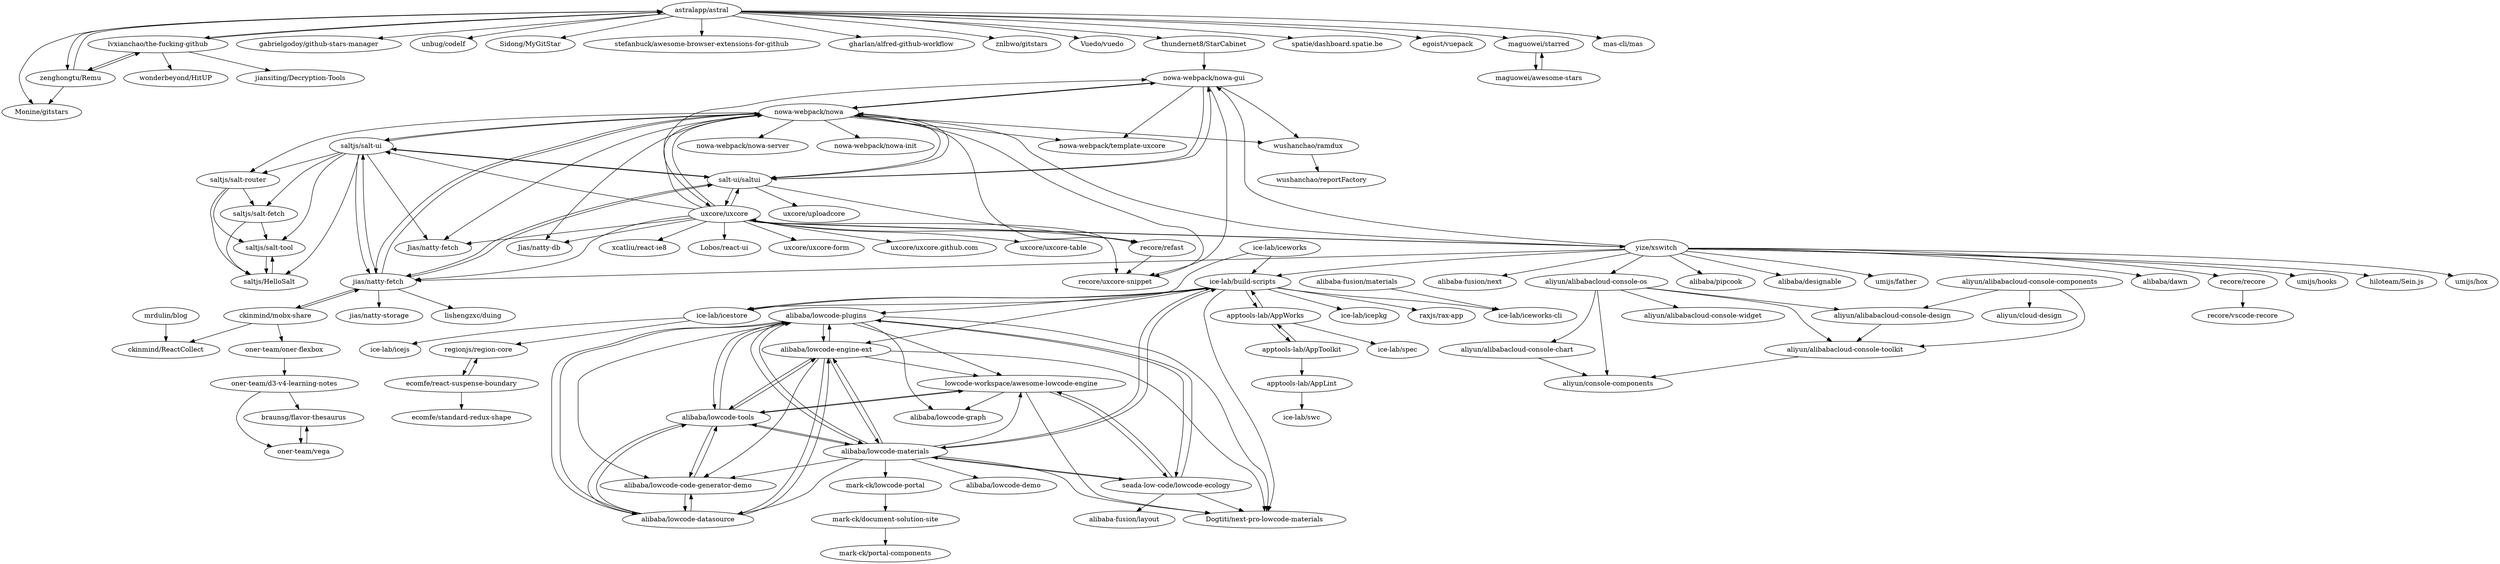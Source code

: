 digraph G {
"astralapp/astral" -> "lvxianchao/the-fucking-github"
"astralapp/astral" -> "zenghongtu/Remu"
"astralapp/astral" -> "gabrielgodoy/github-stars-manager"
"astralapp/astral" -> "unbug/codelf" ["e"=1]
"astralapp/astral" -> "Sidong/MyGitStar"
"astralapp/astral" -> "Monine/gitstars"
"astralapp/astral" -> "stefanbuck/awesome-browser-extensions-for-github" ["e"=1]
"astralapp/astral" -> "gharlan/alfred-github-workflow" ["e"=1]
"astralapp/astral" -> "znlbwo/gitstars"
"astralapp/astral" -> "Vuedo/vuedo" ["e"=1]
"astralapp/astral" -> "thundernet8/StarCabinet"
"astralapp/astral" -> "spatie/dashboard.spatie.be" ["e"=1]
"astralapp/astral" -> "egoist/vuepack" ["e"=1]
"astralapp/astral" -> "maguowei/starred"
"astralapp/astral" -> "mas-cli/mas" ["e"=1]
"saltjs/salt-ui" -> "nowa-webpack/nowa"
"saltjs/salt-ui" -> "saltjs/salt-fetch"
"saltjs/salt-ui" -> "saltjs/salt-router"
"saltjs/salt-ui" -> "saltjs/salt-tool"
"saltjs/salt-ui" -> "salt-ui/saltui"
"saltjs/salt-ui" -> "saltjs/HelloSalt"
"saltjs/salt-ui" -> "jias/natty-fetch"
"saltjs/salt-ui" -> "Jias/natty-fetch"
"aliyun/alibabacloud-console-components" -> "aliyun/alibabacloud-console-design"
"aliyun/alibabacloud-console-components" -> "aliyun/alibabacloud-console-toolkit"
"aliyun/alibabacloud-console-components" -> "aliyun/cloud-design" ["e"=1]
"ice-lab/iceworks" -> "ice-lab/build-scripts"
"ice-lab/iceworks" -> "ice-lab/icestore"
"ckinmind/mobx-share" -> "jias/natty-fetch"
"ckinmind/mobx-share" -> "ckinmind/ReactCollect"
"ckinmind/mobx-share" -> "oner-team/oner-flexbox"
"maguowei/starred" -> "maguowei/awesome-stars"
"maguowei/awesome-stars" -> "maguowei/starred"
"alibaba/lowcode-plugins" -> "alibaba/lowcode-engine-ext"
"alibaba/lowcode-plugins" -> "alibaba/lowcode-materials"
"alibaba/lowcode-plugins" -> "alibaba/lowcode-tools"
"alibaba/lowcode-plugins" -> "alibaba/lowcode-datasource"
"alibaba/lowcode-plugins" -> "alibaba/lowcode-code-generator-demo"
"alibaba/lowcode-plugins" -> "Dogtiti/next-pro-lowcode-materials"
"alibaba/lowcode-plugins" -> "lowcode-workspace/awesome-lowcode-engine"
"alibaba/lowcode-plugins" -> "seada-low-code/lowcode-ecology"
"alibaba/lowcode-plugins" -> "alibaba/lowcode-graph"
"uxcore/uxcore" -> "nowa-webpack/nowa"
"uxcore/uxcore" -> "salt-ui/saltui"
"uxcore/uxcore" -> "recore/refast"
"uxcore/uxcore" -> "saltjs/salt-ui"
"uxcore/uxcore" -> "jias/natty-fetch"
"uxcore/uxcore" -> "nowa-webpack/nowa-gui"
"uxcore/uxcore" -> "uxcore/uxcore-table"
"uxcore/uxcore" -> "Jias/natty-fetch"
"uxcore/uxcore" -> "Jias/natty-db"
"uxcore/uxcore" -> "yize/xswitch"
"uxcore/uxcore" -> "xcatliu/react-ie8" ["e"=1]
"uxcore/uxcore" -> "Lobos/react-ui" ["e"=1]
"uxcore/uxcore" -> "recore/uxcore-snippet"
"uxcore/uxcore" -> "uxcore/uxcore-form"
"uxcore/uxcore" -> "uxcore/uxcore.github.com"
"mrdulin/blog" -> "ckinmind/ReactCollect"
"yize/xswitch" -> "nowa-webpack/nowa"
"yize/xswitch" -> "umijs/father" ["e"=1]
"yize/xswitch" -> "uxcore/uxcore"
"yize/xswitch" -> "ice-lab/build-scripts"
"yize/xswitch" -> "aliyun/alibabacloud-console-os"
"yize/xswitch" -> "alibaba/dawn" ["e"=1]
"yize/xswitch" -> "recore/recore"
"yize/xswitch" -> "umijs/hooks" ["e"=1]
"yize/xswitch" -> "hiloteam/Sein.js" ["e"=1]
"yize/xswitch" -> "umijs/hox" ["e"=1]
"yize/xswitch" -> "jias/natty-fetch"
"yize/xswitch" -> "nowa-webpack/nowa-gui"
"yize/xswitch" -> "alibaba-fusion/next" ["e"=1]
"yize/xswitch" -> "alibaba/pipcook" ["e"=1]
"yize/xswitch" -> "alibaba/designable" ["e"=1]
"lvxianchao/the-fucking-github" -> "zenghongtu/Remu"
"lvxianchao/the-fucking-github" -> "astralapp/astral"
"lvxianchao/the-fucking-github" -> "wonderbeyond/HitUP"
"lvxianchao/the-fucking-github" -> "jiansiting/Decryption-Tools" ["e"=1]
"apptools-lab/AppToolkit" -> "apptools-lab/AppWorks"
"apptools-lab/AppToolkit" -> "apptools-lab/AppLint"
"ice-lab/icestore" -> "ice-lab/build-scripts"
"ice-lab/icestore" -> "ice-lab/icejs"
"ice-lab/icestore" -> "regionjs/region-core"
"apptools-lab/AppWorks" -> "apptools-lab/AppToolkit"
"apptools-lab/AppWorks" -> "ice-lab/build-scripts"
"apptools-lab/AppWorks" -> "ice-lab/spec" ["e"=1]
"salt-ui/saltui" -> "nowa-webpack/nowa"
"salt-ui/saltui" -> "jias/natty-fetch"
"salt-ui/saltui" -> "recore/refast"
"salt-ui/saltui" -> "saltjs/salt-ui"
"salt-ui/saltui" -> "nowa-webpack/nowa-gui"
"salt-ui/saltui" -> "uxcore/uploadcore"
"salt-ui/saltui" -> "uxcore/uxcore"
"nowa-webpack/nowa" -> "uxcore/uxcore"
"nowa-webpack/nowa" -> "recore/uxcore-snippet"
"nowa-webpack/nowa" -> "saltjs/salt-ui"
"nowa-webpack/nowa" -> "Jias/natty-db"
"nowa-webpack/nowa" -> "nowa-webpack/nowa-gui"
"nowa-webpack/nowa" -> "nowa-webpack/nowa-server"
"nowa-webpack/nowa" -> "jias/natty-fetch"
"nowa-webpack/nowa" -> "Jias/natty-fetch"
"nowa-webpack/nowa" -> "saltjs/salt-router"
"nowa-webpack/nowa" -> "salt-ui/saltui"
"nowa-webpack/nowa" -> "recore/refast"
"nowa-webpack/nowa" -> "nowa-webpack/nowa-init"
"nowa-webpack/nowa" -> "wushanchao/ramdux"
"nowa-webpack/nowa" -> "nowa-webpack/template-uxcore"
"aliyun/alibabacloud-console-os" -> "aliyun/alibabacloud-console-widget"
"aliyun/alibabacloud-console-os" -> "aliyun/console-components"
"aliyun/alibabacloud-console-os" -> "aliyun/alibabacloud-console-toolkit"
"aliyun/alibabacloud-console-os" -> "aliyun/alibabacloud-console-design"
"aliyun/alibabacloud-console-os" -> "aliyun/alibabacloud-console-chart"
"mark-ck/lowcode-portal" -> "mark-ck/document-solution-site"
"regionjs/region-core" -> "ecomfe/react-suspense-boundary"
"recore/recore" -> "recore/vscode-recore"
"alibaba/lowcode-materials" -> "alibaba/lowcode-plugins"
"alibaba/lowcode-materials" -> "alibaba/lowcode-engine-ext"
"alibaba/lowcode-materials" -> "alibaba/lowcode-tools"
"alibaba/lowcode-materials" -> "alibaba/lowcode-code-generator-demo"
"alibaba/lowcode-materials" -> "alibaba/lowcode-datasource"
"alibaba/lowcode-materials" -> "mark-ck/lowcode-portal"
"alibaba/lowcode-materials" -> "seada-low-code/lowcode-ecology"
"alibaba/lowcode-materials" -> "lowcode-workspace/awesome-lowcode-engine"
"alibaba/lowcode-materials" -> "alibaba/lowcode-demo" ["e"=1]
"alibaba/lowcode-materials" -> "Dogtiti/next-pro-lowcode-materials"
"alibaba/lowcode-materials" -> "ice-lab/build-scripts"
"thundernet8/StarCabinet" -> "nowa-webpack/nowa-gui"
"alibaba-fusion/materials" -> "ice-lab/iceworks-cli"
"nowa-webpack/nowa-gui" -> "nowa-webpack/nowa"
"nowa-webpack/nowa-gui" -> "salt-ui/saltui"
"nowa-webpack/nowa-gui" -> "nowa-webpack/template-uxcore"
"nowa-webpack/nowa-gui" -> "recore/uxcore-snippet"
"nowa-webpack/nowa-gui" -> "wushanchao/ramdux"
"zenghongtu/Remu" -> "lvxianchao/the-fucking-github"
"zenghongtu/Remu" -> "Monine/gitstars"
"zenghongtu/Remu" -> "astralapp/astral"
"jias/natty-fetch" -> "jias/natty-storage"
"jias/natty-fetch" -> "nowa-webpack/nowa"
"jias/natty-fetch" -> "salt-ui/saltui"
"jias/natty-fetch" -> "saltjs/salt-ui"
"jias/natty-fetch" -> "lishengzxc/duing" ["e"=1]
"jias/natty-fetch" -> "ckinmind/mobx-share"
"lowcode-workspace/awesome-lowcode-engine" -> "seada-low-code/lowcode-ecology"
"lowcode-workspace/awesome-lowcode-engine" -> "Dogtiti/next-pro-lowcode-materials"
"lowcode-workspace/awesome-lowcode-engine" -> "alibaba/lowcode-tools"
"lowcode-workspace/awesome-lowcode-engine" -> "alibaba/lowcode-graph"
"seada-low-code/lowcode-ecology" -> "lowcode-workspace/awesome-lowcode-engine"
"seada-low-code/lowcode-ecology" -> "Dogtiti/next-pro-lowcode-materials"
"seada-low-code/lowcode-ecology" -> "alibaba/lowcode-plugins"
"seada-low-code/lowcode-ecology" -> "alibaba-fusion/layout"
"seada-low-code/lowcode-ecology" -> "alibaba/lowcode-materials"
"aliyun/alibabacloud-console-toolkit" -> "aliyun/console-components"
"ecomfe/react-suspense-boundary" -> "regionjs/region-core"
"ecomfe/react-suspense-boundary" -> "ecomfe/standard-redux-shape" ["e"=1]
"mark-ck/document-solution-site" -> "mark-ck/portal-components"
"ice-lab/build-scripts" -> "ice-lab/iceworks-cli"
"ice-lab/build-scripts" -> "ice-lab/icepkg"
"ice-lab/build-scripts" -> "alibaba/lowcode-materials"
"ice-lab/build-scripts" -> "alibaba/lowcode-plugins"
"ice-lab/build-scripts" -> "ice-lab/icestore"
"ice-lab/build-scripts" -> "Dogtiti/next-pro-lowcode-materials"
"ice-lab/build-scripts" -> "alibaba/lowcode-engine-ext"
"ice-lab/build-scripts" -> "apptools-lab/AppWorks"
"ice-lab/build-scripts" -> "raxjs/rax-app"
"alibaba/lowcode-engine-ext" -> "alibaba/lowcode-plugins"
"alibaba/lowcode-engine-ext" -> "alibaba/lowcode-tools"
"alibaba/lowcode-engine-ext" -> "alibaba/lowcode-materials"
"alibaba/lowcode-engine-ext" -> "alibaba/lowcode-datasource"
"alibaba/lowcode-engine-ext" -> "alibaba/lowcode-code-generator-demo"
"alibaba/lowcode-engine-ext" -> "lowcode-workspace/awesome-lowcode-engine"
"alibaba/lowcode-engine-ext" -> "Dogtiti/next-pro-lowcode-materials"
"apptools-lab/AppLint" -> "ice-lab/swc"
"alibaba/lowcode-datasource" -> "alibaba/lowcode-tools"
"alibaba/lowcode-datasource" -> "alibaba/lowcode-code-generator-demo"
"alibaba/lowcode-datasource" -> "alibaba/lowcode-engine-ext"
"alibaba/lowcode-datasource" -> "alibaba/lowcode-plugins"
"alibaba/lowcode-tools" -> "alibaba/lowcode-datasource"
"alibaba/lowcode-tools" -> "alibaba/lowcode-engine-ext"
"alibaba/lowcode-tools" -> "alibaba/lowcode-plugins"
"alibaba/lowcode-tools" -> "alibaba/lowcode-code-generator-demo"
"alibaba/lowcode-tools" -> "alibaba/lowcode-materials"
"alibaba/lowcode-tools" -> "lowcode-workspace/awesome-lowcode-engine"
"aliyun/alibabacloud-console-design" -> "aliyun/alibabacloud-console-toolkit"
"aliyun/alibabacloud-console-chart" -> "aliyun/console-components"
"alibaba/lowcode-code-generator-demo" -> "alibaba/lowcode-datasource"
"alibaba/lowcode-code-generator-demo" -> "alibaba/lowcode-tools"
"saltjs/HelloSalt" -> "saltjs/salt-tool"
"saltjs/salt-fetch" -> "saltjs/HelloSalt"
"saltjs/salt-fetch" -> "saltjs/salt-tool"
"saltjs/salt-router" -> "saltjs/salt-tool"
"saltjs/salt-router" -> "saltjs/HelloSalt"
"saltjs/salt-router" -> "saltjs/salt-fetch"
"saltjs/salt-tool" -> "saltjs/HelloSalt"
"recore/refast" -> "recore/uxcore-snippet"
"wushanchao/ramdux" -> "wushanchao/reportFactory"
"oner-team/d3-v4-learning-notes" -> "braunsg/flavor-thesaurus"
"oner-team/d3-v4-learning-notes" -> "oner-team/vega"
"oner-team/oner-flexbox" -> "oner-team/d3-v4-learning-notes"
"braunsg/flavor-thesaurus" -> "oner-team/vega"
"oner-team/vega" -> "braunsg/flavor-thesaurus"
"astralapp/astral" ["l"="11.962,-13.595"]
"lvxianchao/the-fucking-github" ["l"="11.919,-13.57"]
"zenghongtu/Remu" ["l"="11.947,-13.557"]
"gabrielgodoy/github-stars-manager" ["l"="11.991,-13.633"]
"unbug/codelf" ["l"="6.098,17.423"]
"Sidong/MyGitStar" ["l"="11.951,-13.643"]
"Monine/gitstars" ["l"="11.978,-13.549"]
"stefanbuck/awesome-browser-extensions-for-github" ["l"="27.51,-19.377"]
"gharlan/alfred-github-workflow" ["l"="-46.977,-2.383"]
"znlbwo/gitstars" ["l"="11.999,-13.591"]
"Vuedo/vuedo" ["l"="-25.988,-39.884"]
"thundernet8/StarCabinet" ["l"="12.066,-13.586"]
"spatie/dashboard.spatie.be" ["l"="-25.89,-40.006"]
"egoist/vuepack" ["l"="11.686,-9.474"]
"maguowei/starred" ["l"="11.892,-13.641"]
"mas-cli/mas" ["l"="-47.345,-0.893"]
"saltjs/salt-ui" ["l"="12.192,-13.562"]
"nowa-webpack/nowa" ["l"="12.196,-13.578"]
"saltjs/salt-fetch" ["l"="12.182,-13.531"]
"saltjs/salt-router" ["l"="12.18,-13.551"]
"saltjs/salt-tool" ["l"="12.174,-13.542"]
"salt-ui/saltui" ["l"="12.185,-13.594"]
"saltjs/HelloSalt" ["l"="12.19,-13.54"]
"jias/natty-fetch" ["l"="12.209,-13.598"]
"Jias/natty-fetch" ["l"="12.21,-13.561"]
"aliyun/alibabacloud-console-components" ["l"="12.371,-13.625"]
"aliyun/alibabacloud-console-design" ["l"="12.354,-13.604"]
"aliyun/alibabacloud-console-toolkit" ["l"="12.346,-13.618"]
"aliyun/cloud-design" ["l"="11.329,-12.497"]
"ice-lab/iceworks" ["l"="12.36,-13.491"]
"ice-lab/build-scripts" ["l"="12.348,-13.449"]
"ice-lab/icestore" ["l"="12.39,-13.478"]
"ckinmind/mobx-share" ["l"="12.21,-13.648"]
"ckinmind/ReactCollect" ["l"="12.22,-13.698"]
"oner-team/oner-flexbox" ["l"="12.196,-13.67"]
"maguowei/awesome-stars" ["l"="11.861,-13.661"]
"alibaba/lowcode-plugins" ["l"="12.32,-13.405"]
"alibaba/lowcode-engine-ext" ["l"="12.316,-13.425"]
"alibaba/lowcode-materials" ["l"="12.33,-13.415"]
"alibaba/lowcode-tools" ["l"="12.307,-13.404"]
"alibaba/lowcode-datasource" ["l"="12.301,-13.421"]
"alibaba/lowcode-code-generator-demo" ["l"="12.293,-13.412"]
"Dogtiti/next-pro-lowcode-materials" ["l"="12.343,-13.415"]
"lowcode-workspace/awesome-lowcode-engine" ["l"="12.324,-13.392"]
"seada-low-code/lowcode-ecology" ["l"="12.342,-13.393"]
"alibaba/lowcode-graph" ["l"="12.32,-13.373"]
"uxcore/uxcore" ["l"="12.223,-13.583"]
"recore/refast" ["l"="12.197,-13.612"]
"nowa-webpack/nowa-gui" ["l"="12.17,-13.577"]
"uxcore/uxcore-table" ["l"="12.245,-13.618"]
"Jias/natty-db" ["l"="12.223,-13.605"]
"yize/xswitch" ["l"="12.255,-13.555"]
"xcatliu/react-ie8" ["l"="11.19,-7.016"]
"Lobos/react-ui" ["l"="11.246,-7.085"]
"recore/uxcore-snippet" ["l"="12.197,-13.592"]
"uxcore/uxcore-form" ["l"="12.245,-13.6"]
"uxcore/uxcore.github.com" ["l"="12.255,-13.588"]
"mrdulin/blog" ["l"="12.227,-13.739"]
"umijs/father" ["l"="13.963,-8.244"]
"aliyun/alibabacloud-console-os" ["l"="12.316,-13.599"]
"alibaba/dawn" ["l"="11.184,-6.746"]
"recore/recore" ["l"="12.276,-13.531"]
"umijs/hooks" ["l"="13.959,-8.272"]
"hiloteam/Sein.js" ["l"="30.579,-23.382"]
"umijs/hox" ["l"="13.93,-8.244"]
"alibaba-fusion/next" ["l"="14.126,-8.242"]
"alibaba/pipcook" ["l"="14.039,-8.206"]
"alibaba/designable" ["l"="14.088,-8.059"]
"wonderbeyond/HitUP" ["l"="11.883,-13.548"]
"jiansiting/Decryption-Tools" ["l"="-10.763,-45.488"]
"apptools-lab/AppToolkit" ["l"="12.435,-13.418"]
"apptools-lab/AppWorks" ["l"="12.398,-13.432"]
"apptools-lab/AppLint" ["l"="12.467,-13.406"]
"ice-lab/icejs" ["l"="12.408,-13.505"]
"regionjs/region-core" ["l"="12.437,-13.488"]
"ice-lab/spec" ["l"="13.775,-8.185"]
"uxcore/uploadcore" ["l"="12.162,-13.618"]
"nowa-webpack/nowa-server" ["l"="12.169,-13.6"]
"nowa-webpack/nowa-init" ["l"="12.204,-13.549"]
"wushanchao/ramdux" ["l"="12.16,-13.561"]
"nowa-webpack/template-uxcore" ["l"="12.164,-13.59"]
"aliyun/alibabacloud-console-widget" ["l"="12.304,-13.618"]
"aliyun/console-components" ["l"="12.331,-13.613"]
"aliyun/alibabacloud-console-chart" ["l"="12.322,-13.626"]
"mark-ck/lowcode-portal" ["l"="12.3,-13.378"]
"mark-ck/document-solution-site" ["l"="12.287,-13.356"]
"ecomfe/react-suspense-boundary" ["l"="12.459,-13.496"]
"recore/vscode-recore" ["l"="12.291,-13.52"]
"alibaba/lowcode-demo" ["l"="14.081,-7.987"]
"alibaba-fusion/materials" ["l"="12.399,-13.365"]
"ice-lab/iceworks-cli" ["l"="12.379,-13.401"]
"jias/natty-storage" ["l"="12.225,-13.564"]
"lishengzxc/duing" ["l"="15.428,-35.989"]
"alibaba-fusion/layout" ["l"="12.352,-13.367"]
"ecomfe/standard-redux-shape" ["l"="27.877,-33.938"]
"mark-ck/portal-components" ["l"="12.277,-13.34"]
"ice-lab/icepkg" ["l"="12.372,-13.444"]
"raxjs/rax-app" ["l"="12.324,-13.469"]
"ice-lab/swc" ["l"="12.487,-13.399"]
"wushanchao/reportFactory" ["l"="12.142,-13.552"]
"oner-team/d3-v4-learning-notes" ["l"="12.184,-13.687"]
"braunsg/flavor-thesaurus" ["l"="12.178,-13.703"]
"oner-team/vega" ["l"="12.169,-13.694"]
}